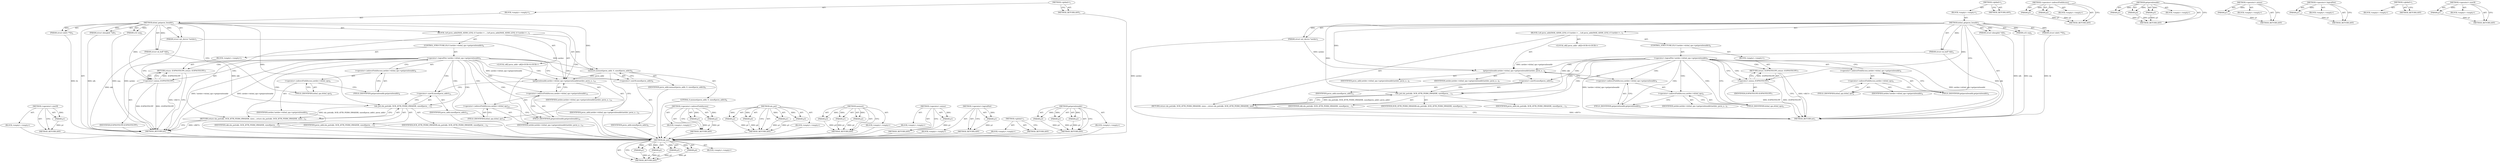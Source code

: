 digraph "getpermhwaddr" {
vulnerable_90 [label=<(METHOD,nla_put)>];
vulnerable_91 [label=<(PARAM,p1)>];
vulnerable_92 [label=<(PARAM,p2)>];
vulnerable_93 [label=<(PARAM,p3)>];
vulnerable_94 [label=<(PARAM,p4)>];
vulnerable_95 [label=<(BLOCK,&lt;empty&gt;,&lt;empty&gt;)>];
vulnerable_96 [label=<(METHOD_RETURN,ANY)>];
vulnerable_6 [label=<(METHOD,&lt;global&gt;)<SUB>1</SUB>>];
vulnerable_7 [label=<(BLOCK,&lt;empty&gt;,&lt;empty&gt;)<SUB>1</SUB>>];
vulnerable_8 [label=<(METHOD,dcbnl_getperm_hwaddr)<SUB>1</SUB>>];
vulnerable_9 [label=<(PARAM,struct net_device *netdev)<SUB>1</SUB>>];
vulnerable_10 [label=<(PARAM,struct nlmsghdr *nlh)<SUB>1</SUB>>];
vulnerable_11 [label=<(PARAM,u32 seq)<SUB>2</SUB>>];
vulnerable_12 [label=<(PARAM,struct nlattr **tb)<SUB>2</SUB>>];
vulnerable_13 [label=<(PARAM,struct sk_buff *skb)<SUB>2</SUB>>];
vulnerable_14 [label=<(BLOCK,{
	u8 perm_addr[MAX_ADDR_LEN];

 	if (!netdev-&gt;...,{
	u8 perm_addr[MAX_ADDR_LEN];

 	if (!netdev-&gt;...)<SUB>3</SUB>>];
vulnerable_15 [label="<(LOCAL,u8[] perm_addr: u8[])<SUB>4</SUB>>"];
vulnerable_16 [label=<(CONTROL_STRUCTURE,IF,if (!netdev-&gt;dcbnl_ops-&gt;getpermhwaddr))<SUB>6</SUB>>];
vulnerable_17 [label=<(&lt;operator&gt;.logicalNot,!netdev-&gt;dcbnl_ops-&gt;getpermhwaddr)<SUB>6</SUB>>];
vulnerable_18 [label=<(&lt;operator&gt;.indirectFieldAccess,netdev-&gt;dcbnl_ops-&gt;getpermhwaddr)<SUB>6</SUB>>];
vulnerable_19 [label=<(&lt;operator&gt;.indirectFieldAccess,netdev-&gt;dcbnl_ops)<SUB>6</SUB>>];
vulnerable_20 [label=<(IDENTIFIER,netdev,!netdev-&gt;dcbnl_ops-&gt;getpermhwaddr)<SUB>6</SUB>>];
vulnerable_21 [label=<(FIELD_IDENTIFIER,dcbnl_ops,dcbnl_ops)<SUB>6</SUB>>];
vulnerable_22 [label=<(FIELD_IDENTIFIER,getpermhwaddr,getpermhwaddr)<SUB>6</SUB>>];
vulnerable_23 [label=<(BLOCK,&lt;empty&gt;,&lt;empty&gt;)<SUB>7</SUB>>];
vulnerable_24 [label=<(RETURN,return -EOPNOTSUPP;,return -EOPNOTSUPP;)<SUB>7</SUB>>];
vulnerable_25 [label=<(&lt;operator&gt;.minus,-EOPNOTSUPP)<SUB>7</SUB>>];
vulnerable_26 [label=<(IDENTIFIER,EOPNOTSUPP,-EOPNOTSUPP)<SUB>7</SUB>>];
vulnerable_27 [label=<(getpermhwaddr,netdev-&gt;dcbnl_ops-&gt;getpermhwaddr(netdev, perm_a...)<SUB>9</SUB>>];
vulnerable_28 [label=<(&lt;operator&gt;.indirectFieldAccess,netdev-&gt;dcbnl_ops-&gt;getpermhwaddr)<SUB>9</SUB>>];
vulnerable_29 [label=<(&lt;operator&gt;.indirectFieldAccess,netdev-&gt;dcbnl_ops)<SUB>9</SUB>>];
vulnerable_30 [label=<(IDENTIFIER,netdev,netdev-&gt;dcbnl_ops-&gt;getpermhwaddr(netdev, perm_a...)<SUB>9</SUB>>];
vulnerable_31 [label=<(FIELD_IDENTIFIER,dcbnl_ops,dcbnl_ops)<SUB>9</SUB>>];
vulnerable_32 [label=<(FIELD_IDENTIFIER,getpermhwaddr,getpermhwaddr)<SUB>9</SUB>>];
vulnerable_33 [label=<(IDENTIFIER,netdev,netdev-&gt;dcbnl_ops-&gt;getpermhwaddr(netdev, perm_a...)<SUB>9</SUB>>];
vulnerable_34 [label=<(IDENTIFIER,perm_addr,netdev-&gt;dcbnl_ops-&gt;getpermhwaddr(netdev, perm_a...)<SUB>9</SUB>>];
vulnerable_35 [label=<(RETURN,return nla_put(skb, DCB_ATTR_PERM_HWADDR, sizeo...,return nla_put(skb, DCB_ATTR_PERM_HWADDR, sizeo...)<SUB>11</SUB>>];
vulnerable_36 [label=<(nla_put,nla_put(skb, DCB_ATTR_PERM_HWADDR, sizeof(perm_...)<SUB>11</SUB>>];
vulnerable_37 [label=<(IDENTIFIER,skb,nla_put(skb, DCB_ATTR_PERM_HWADDR, sizeof(perm_...)<SUB>11</SUB>>];
vulnerable_38 [label=<(IDENTIFIER,DCB_ATTR_PERM_HWADDR,nla_put(skb, DCB_ATTR_PERM_HWADDR, sizeof(perm_...)<SUB>11</SUB>>];
vulnerable_39 [label=<(&lt;operator&gt;.sizeOf,sizeof(perm_addr))<SUB>11</SUB>>];
vulnerable_40 [label=<(IDENTIFIER,perm_addr,sizeof(perm_addr))<SUB>11</SUB>>];
vulnerable_41 [label=<(IDENTIFIER,perm_addr,nla_put(skb, DCB_ATTR_PERM_HWADDR, sizeof(perm_...)<SUB>11</SUB>>];
vulnerable_42 [label=<(METHOD_RETURN,int)<SUB>1</SUB>>];
vulnerable_44 [label=<(METHOD_RETURN,ANY)<SUB>1</SUB>>];
vulnerable_75 [label=<(METHOD,&lt;operator&gt;.indirectFieldAccess)>];
vulnerable_76 [label=<(PARAM,p1)>];
vulnerable_77 [label=<(PARAM,p2)>];
vulnerable_78 [label=<(BLOCK,&lt;empty&gt;,&lt;empty&gt;)>];
vulnerable_79 [label=<(METHOD_RETURN,ANY)>];
vulnerable_84 [label=<(METHOD,getpermhwaddr)>];
vulnerable_85 [label=<(PARAM,p1)>];
vulnerable_86 [label=<(PARAM,p2)>];
vulnerable_87 [label=<(PARAM,p3)>];
vulnerable_88 [label=<(BLOCK,&lt;empty&gt;,&lt;empty&gt;)>];
vulnerable_89 [label=<(METHOD_RETURN,ANY)>];
vulnerable_80 [label=<(METHOD,&lt;operator&gt;.minus)>];
vulnerable_81 [label=<(PARAM,p1)>];
vulnerable_82 [label=<(BLOCK,&lt;empty&gt;,&lt;empty&gt;)>];
vulnerable_83 [label=<(METHOD_RETURN,ANY)>];
vulnerable_71 [label=<(METHOD,&lt;operator&gt;.logicalNot)>];
vulnerable_72 [label=<(PARAM,p1)>];
vulnerable_73 [label=<(BLOCK,&lt;empty&gt;,&lt;empty&gt;)>];
vulnerable_74 [label=<(METHOD_RETURN,ANY)>];
vulnerable_65 [label=<(METHOD,&lt;global&gt;)<SUB>1</SUB>>];
vulnerable_66 [label=<(BLOCK,&lt;empty&gt;,&lt;empty&gt;)>];
vulnerable_67 [label=<(METHOD_RETURN,ANY)>];
vulnerable_97 [label=<(METHOD,&lt;operator&gt;.sizeOf)>];
vulnerable_98 [label=<(PARAM,p1)>];
vulnerable_99 [label=<(BLOCK,&lt;empty&gt;,&lt;empty&gt;)>];
vulnerable_100 [label=<(METHOD_RETURN,ANY)>];
fixed_95 [label=<(METHOD,&lt;operator&gt;.sizeOf)>];
fixed_96 [label=<(PARAM,p1)>];
fixed_97 [label=<(BLOCK,&lt;empty&gt;,&lt;empty&gt;)>];
fixed_98 [label=<(METHOD_RETURN,ANY)>];
fixed_6 [label=<(METHOD,&lt;global&gt;)<SUB>1</SUB>>];
fixed_7 [label=<(BLOCK,&lt;empty&gt;,&lt;empty&gt;)<SUB>1</SUB>>];
fixed_8 [label=<(METHOD,dcbnl_getperm_hwaddr)<SUB>1</SUB>>];
fixed_9 [label=<(PARAM,struct net_device *netdev)<SUB>1</SUB>>];
fixed_10 [label=<(PARAM,struct nlmsghdr *nlh)<SUB>1</SUB>>];
fixed_11 [label=<(PARAM,u32 seq)<SUB>2</SUB>>];
fixed_12 [label=<(PARAM,struct nlattr **tb)<SUB>2</SUB>>];
fixed_13 [label=<(PARAM,struct sk_buff *skb)<SUB>2</SUB>>];
fixed_14 [label=<(BLOCK,{
	u8 perm_addr[MAX_ADDR_LEN];

 	if (!netdev-&gt;...,{
	u8 perm_addr[MAX_ADDR_LEN];

 	if (!netdev-&gt;...)<SUB>3</SUB>>];
fixed_15 [label="<(LOCAL,u8[] perm_addr: u8[])<SUB>4</SUB>>"];
fixed_16 [label=<(CONTROL_STRUCTURE,IF,if (!netdev-&gt;dcbnl_ops-&gt;getpermhwaddr))<SUB>6</SUB>>];
fixed_17 [label=<(&lt;operator&gt;.logicalNot,!netdev-&gt;dcbnl_ops-&gt;getpermhwaddr)<SUB>6</SUB>>];
fixed_18 [label=<(&lt;operator&gt;.indirectFieldAccess,netdev-&gt;dcbnl_ops-&gt;getpermhwaddr)<SUB>6</SUB>>];
fixed_19 [label=<(&lt;operator&gt;.indirectFieldAccess,netdev-&gt;dcbnl_ops)<SUB>6</SUB>>];
fixed_20 [label=<(IDENTIFIER,netdev,!netdev-&gt;dcbnl_ops-&gt;getpermhwaddr)<SUB>6</SUB>>];
fixed_21 [label=<(FIELD_IDENTIFIER,dcbnl_ops,dcbnl_ops)<SUB>6</SUB>>];
fixed_22 [label=<(FIELD_IDENTIFIER,getpermhwaddr,getpermhwaddr)<SUB>6</SUB>>];
fixed_23 [label=<(BLOCK,&lt;empty&gt;,&lt;empty&gt;)<SUB>7</SUB>>];
fixed_24 [label=<(RETURN,return -EOPNOTSUPP;,return -EOPNOTSUPP;)<SUB>7</SUB>>];
fixed_25 [label=<(&lt;operator&gt;.minus,-EOPNOTSUPP)<SUB>7</SUB>>];
fixed_26 [label=<(IDENTIFIER,EOPNOTSUPP,-EOPNOTSUPP)<SUB>7</SUB>>];
fixed_27 [label=<(memset,memset(perm_addr, 0, sizeof(perm_addr)))<SUB>9</SUB>>];
fixed_28 [label=<(IDENTIFIER,perm_addr,memset(perm_addr, 0, sizeof(perm_addr)))<SUB>9</SUB>>];
fixed_29 [label=<(LITERAL,0,memset(perm_addr, 0, sizeof(perm_addr)))<SUB>9</SUB>>];
fixed_30 [label=<(&lt;operator&gt;.sizeOf,sizeof(perm_addr))<SUB>9</SUB>>];
fixed_31 [label=<(IDENTIFIER,perm_addr,sizeof(perm_addr))<SUB>9</SUB>>];
fixed_32 [label=<(getpermhwaddr,netdev-&gt;dcbnl_ops-&gt;getpermhwaddr(netdev, perm_a...)<SUB>10</SUB>>];
fixed_33 [label=<(&lt;operator&gt;.indirectFieldAccess,netdev-&gt;dcbnl_ops-&gt;getpermhwaddr)<SUB>10</SUB>>];
fixed_34 [label=<(&lt;operator&gt;.indirectFieldAccess,netdev-&gt;dcbnl_ops)<SUB>10</SUB>>];
fixed_35 [label=<(IDENTIFIER,netdev,netdev-&gt;dcbnl_ops-&gt;getpermhwaddr(netdev, perm_a...)<SUB>10</SUB>>];
fixed_36 [label=<(FIELD_IDENTIFIER,dcbnl_ops,dcbnl_ops)<SUB>10</SUB>>];
fixed_37 [label=<(FIELD_IDENTIFIER,getpermhwaddr,getpermhwaddr)<SUB>10</SUB>>];
fixed_38 [label=<(IDENTIFIER,netdev,netdev-&gt;dcbnl_ops-&gt;getpermhwaddr(netdev, perm_a...)<SUB>10</SUB>>];
fixed_39 [label=<(IDENTIFIER,perm_addr,netdev-&gt;dcbnl_ops-&gt;getpermhwaddr(netdev, perm_a...)<SUB>10</SUB>>];
fixed_40 [label=<(RETURN,return nla_put(skb, DCB_ATTR_PERM_HWADDR, sizeo...,return nla_put(skb, DCB_ATTR_PERM_HWADDR, sizeo...)<SUB>12</SUB>>];
fixed_41 [label=<(nla_put,nla_put(skb, DCB_ATTR_PERM_HWADDR, sizeof(perm_...)<SUB>12</SUB>>];
fixed_42 [label=<(IDENTIFIER,skb,nla_put(skb, DCB_ATTR_PERM_HWADDR, sizeof(perm_...)<SUB>12</SUB>>];
fixed_43 [label=<(IDENTIFIER,DCB_ATTR_PERM_HWADDR,nla_put(skb, DCB_ATTR_PERM_HWADDR, sizeof(perm_...)<SUB>12</SUB>>];
fixed_44 [label=<(&lt;operator&gt;.sizeOf,sizeof(perm_addr))<SUB>12</SUB>>];
fixed_45 [label=<(IDENTIFIER,perm_addr,sizeof(perm_addr))<SUB>12</SUB>>];
fixed_46 [label=<(IDENTIFIER,perm_addr,nla_put(skb, DCB_ATTR_PERM_HWADDR, sizeof(perm_...)<SUB>12</SUB>>];
fixed_47 [label=<(METHOD_RETURN,int)<SUB>1</SUB>>];
fixed_49 [label=<(METHOD_RETURN,ANY)<SUB>1</SUB>>];
fixed_80 [label=<(METHOD,&lt;operator&gt;.indirectFieldAccess)>];
fixed_81 [label=<(PARAM,p1)>];
fixed_82 [label=<(PARAM,p2)>];
fixed_83 [label=<(BLOCK,&lt;empty&gt;,&lt;empty&gt;)>];
fixed_84 [label=<(METHOD_RETURN,ANY)>];
fixed_105 [label=<(METHOD,nla_put)>];
fixed_106 [label=<(PARAM,p1)>];
fixed_107 [label=<(PARAM,p2)>];
fixed_108 [label=<(PARAM,p3)>];
fixed_109 [label=<(PARAM,p4)>];
fixed_110 [label=<(BLOCK,&lt;empty&gt;,&lt;empty&gt;)>];
fixed_111 [label=<(METHOD_RETURN,ANY)>];
fixed_89 [label=<(METHOD,memset)>];
fixed_90 [label=<(PARAM,p1)>];
fixed_91 [label=<(PARAM,p2)>];
fixed_92 [label=<(PARAM,p3)>];
fixed_93 [label=<(BLOCK,&lt;empty&gt;,&lt;empty&gt;)>];
fixed_94 [label=<(METHOD_RETURN,ANY)>];
fixed_85 [label=<(METHOD,&lt;operator&gt;.minus)>];
fixed_86 [label=<(PARAM,p1)>];
fixed_87 [label=<(BLOCK,&lt;empty&gt;,&lt;empty&gt;)>];
fixed_88 [label=<(METHOD_RETURN,ANY)>];
fixed_76 [label=<(METHOD,&lt;operator&gt;.logicalNot)>];
fixed_77 [label=<(PARAM,p1)>];
fixed_78 [label=<(BLOCK,&lt;empty&gt;,&lt;empty&gt;)>];
fixed_79 [label=<(METHOD_RETURN,ANY)>];
fixed_70 [label=<(METHOD,&lt;global&gt;)<SUB>1</SUB>>];
fixed_71 [label=<(BLOCK,&lt;empty&gt;,&lt;empty&gt;)>];
fixed_72 [label=<(METHOD_RETURN,ANY)>];
fixed_99 [label=<(METHOD,getpermhwaddr)>];
fixed_100 [label=<(PARAM,p1)>];
fixed_101 [label=<(PARAM,p2)>];
fixed_102 [label=<(PARAM,p3)>];
fixed_103 [label=<(BLOCK,&lt;empty&gt;,&lt;empty&gt;)>];
fixed_104 [label=<(METHOD_RETURN,ANY)>];
vulnerable_90 -> vulnerable_91  [key=0, label="AST: "];
vulnerable_90 -> vulnerable_91  [key=1, label="DDG: "];
vulnerable_90 -> vulnerable_95  [key=0, label="AST: "];
vulnerable_90 -> vulnerable_92  [key=0, label="AST: "];
vulnerable_90 -> vulnerable_92  [key=1, label="DDG: "];
vulnerable_90 -> vulnerable_96  [key=0, label="AST: "];
vulnerable_90 -> vulnerable_96  [key=1, label="CFG: "];
vulnerable_90 -> vulnerable_93  [key=0, label="AST: "];
vulnerable_90 -> vulnerable_93  [key=1, label="DDG: "];
vulnerable_90 -> vulnerable_94  [key=0, label="AST: "];
vulnerable_90 -> vulnerable_94  [key=1, label="DDG: "];
vulnerable_91 -> vulnerable_96  [key=0, label="DDG: p1"];
vulnerable_92 -> vulnerable_96  [key=0, label="DDG: p2"];
vulnerable_93 -> vulnerable_96  [key=0, label="DDG: p3"];
vulnerable_94 -> vulnerable_96  [key=0, label="DDG: p4"];
vulnerable_6 -> vulnerable_7  [key=0, label="AST: "];
vulnerable_6 -> vulnerable_44  [key=0, label="AST: "];
vulnerable_6 -> vulnerable_44  [key=1, label="CFG: "];
vulnerable_7 -> vulnerable_8  [key=0, label="AST: "];
vulnerable_8 -> vulnerable_9  [key=0, label="AST: "];
vulnerable_8 -> vulnerable_9  [key=1, label="DDG: "];
vulnerable_8 -> vulnerable_10  [key=0, label="AST: "];
vulnerable_8 -> vulnerable_10  [key=1, label="DDG: "];
vulnerable_8 -> vulnerable_11  [key=0, label="AST: "];
vulnerable_8 -> vulnerable_11  [key=1, label="DDG: "];
vulnerable_8 -> vulnerable_12  [key=0, label="AST: "];
vulnerable_8 -> vulnerable_12  [key=1, label="DDG: "];
vulnerable_8 -> vulnerable_13  [key=0, label="AST: "];
vulnerable_8 -> vulnerable_13  [key=1, label="DDG: "];
vulnerable_8 -> vulnerable_14  [key=0, label="AST: "];
vulnerable_8 -> vulnerable_42  [key=0, label="AST: "];
vulnerable_8 -> vulnerable_21  [key=0, label="CFG: "];
vulnerable_8 -> vulnerable_27  [key=0, label="DDG: "];
vulnerable_8 -> vulnerable_36  [key=0, label="DDG: "];
vulnerable_8 -> vulnerable_25  [key=0, label="DDG: "];
vulnerable_9 -> vulnerable_42  [key=0, label="DDG: netdev"];
vulnerable_9 -> vulnerable_27  [key=0, label="DDG: netdev"];
vulnerable_10 -> vulnerable_42  [key=0, label="DDG: nlh"];
vulnerable_11 -> vulnerable_42  [key=0, label="DDG: seq"];
vulnerable_12 -> vulnerable_42  [key=0, label="DDG: tb"];
vulnerable_13 -> vulnerable_42  [key=0, label="DDG: skb"];
vulnerable_13 -> vulnerable_36  [key=0, label="DDG: skb"];
vulnerable_14 -> vulnerable_15  [key=0, label="AST: "];
vulnerable_14 -> vulnerable_16  [key=0, label="AST: "];
vulnerable_14 -> vulnerable_27  [key=0, label="AST: "];
vulnerable_14 -> vulnerable_35  [key=0, label="AST: "];
vulnerable_16 -> vulnerable_17  [key=0, label="AST: "];
vulnerable_16 -> vulnerable_23  [key=0, label="AST: "];
vulnerable_17 -> vulnerable_18  [key=0, label="AST: "];
vulnerable_17 -> vulnerable_25  [key=0, label="CFG: "];
vulnerable_17 -> vulnerable_25  [key=1, label="CDG: "];
vulnerable_17 -> vulnerable_31  [key=0, label="CFG: "];
vulnerable_17 -> vulnerable_31  [key=1, label="CDG: "];
vulnerable_17 -> vulnerable_42  [key=0, label="DDG: netdev-&gt;dcbnl_ops-&gt;getpermhwaddr"];
vulnerable_17 -> vulnerable_42  [key=1, label="DDG: !netdev-&gt;dcbnl_ops-&gt;getpermhwaddr"];
vulnerable_17 -> vulnerable_27  [key=0, label="DDG: netdev-&gt;dcbnl_ops-&gt;getpermhwaddr"];
vulnerable_17 -> vulnerable_27  [key=1, label="CDG: "];
vulnerable_17 -> vulnerable_24  [key=0, label="CDG: "];
vulnerable_17 -> vulnerable_29  [key=0, label="CDG: "];
vulnerable_17 -> vulnerable_32  [key=0, label="CDG: "];
vulnerable_17 -> vulnerable_28  [key=0, label="CDG: "];
vulnerable_17 -> vulnerable_36  [key=0, label="CDG: "];
vulnerable_17 -> vulnerable_35  [key=0, label="CDG: "];
vulnerable_17 -> vulnerable_39  [key=0, label="CDG: "];
vulnerable_18 -> vulnerable_19  [key=0, label="AST: "];
vulnerable_18 -> vulnerable_22  [key=0, label="AST: "];
vulnerable_18 -> vulnerable_17  [key=0, label="CFG: "];
vulnerable_19 -> vulnerable_20  [key=0, label="AST: "];
vulnerable_19 -> vulnerable_21  [key=0, label="AST: "];
vulnerable_19 -> vulnerable_22  [key=0, label="CFG: "];
vulnerable_21 -> vulnerable_19  [key=0, label="CFG: "];
vulnerable_22 -> vulnerable_18  [key=0, label="CFG: "];
vulnerable_23 -> vulnerable_24  [key=0, label="AST: "];
vulnerable_24 -> vulnerable_25  [key=0, label="AST: "];
vulnerable_24 -> vulnerable_42  [key=0, label="CFG: "];
vulnerable_24 -> vulnerable_42  [key=1, label="DDG: &lt;RET&gt;"];
vulnerable_25 -> vulnerable_26  [key=0, label="AST: "];
vulnerable_25 -> vulnerable_24  [key=0, label="CFG: "];
vulnerable_25 -> vulnerable_24  [key=1, label="DDG: -EOPNOTSUPP"];
vulnerable_25 -> vulnerable_42  [key=0, label="DDG: EOPNOTSUPP"];
vulnerable_25 -> vulnerable_42  [key=1, label="DDG: -EOPNOTSUPP"];
vulnerable_27 -> vulnerable_28  [key=0, label="AST: "];
vulnerable_27 -> vulnerable_33  [key=0, label="AST: "];
vulnerable_27 -> vulnerable_34  [key=0, label="AST: "];
vulnerable_27 -> vulnerable_39  [key=0, label="CFG: "];
vulnerable_28 -> vulnerable_29  [key=0, label="AST: "];
vulnerable_28 -> vulnerable_32  [key=0, label="AST: "];
vulnerable_28 -> vulnerable_27  [key=0, label="CFG: "];
vulnerable_29 -> vulnerable_30  [key=0, label="AST: "];
vulnerable_29 -> vulnerable_31  [key=0, label="AST: "];
vulnerable_29 -> vulnerable_32  [key=0, label="CFG: "];
vulnerable_31 -> vulnerable_29  [key=0, label="CFG: "];
vulnerable_32 -> vulnerable_28  [key=0, label="CFG: "];
vulnerable_35 -> vulnerable_36  [key=0, label="AST: "];
vulnerable_35 -> vulnerable_42  [key=0, label="CFG: "];
vulnerable_35 -> vulnerable_42  [key=1, label="DDG: &lt;RET&gt;"];
vulnerable_36 -> vulnerable_37  [key=0, label="AST: "];
vulnerable_36 -> vulnerable_38  [key=0, label="AST: "];
vulnerable_36 -> vulnerable_39  [key=0, label="AST: "];
vulnerable_36 -> vulnerable_41  [key=0, label="AST: "];
vulnerable_36 -> vulnerable_35  [key=0, label="CFG: "];
vulnerable_36 -> vulnerable_35  [key=1, label="DDG: nla_put(skb, DCB_ATTR_PERM_HWADDR, sizeof(perm_addr), perm_addr)"];
vulnerable_39 -> vulnerable_40  [key=0, label="AST: "];
vulnerable_39 -> vulnerable_36  [key=0, label="CFG: "];
vulnerable_75 -> vulnerable_76  [key=0, label="AST: "];
vulnerable_75 -> vulnerable_76  [key=1, label="DDG: "];
vulnerable_75 -> vulnerable_78  [key=0, label="AST: "];
vulnerable_75 -> vulnerable_77  [key=0, label="AST: "];
vulnerable_75 -> vulnerable_77  [key=1, label="DDG: "];
vulnerable_75 -> vulnerable_79  [key=0, label="AST: "];
vulnerable_75 -> vulnerable_79  [key=1, label="CFG: "];
vulnerable_76 -> vulnerable_79  [key=0, label="DDG: p1"];
vulnerable_77 -> vulnerable_79  [key=0, label="DDG: p2"];
vulnerable_84 -> vulnerable_85  [key=0, label="AST: "];
vulnerable_84 -> vulnerable_85  [key=1, label="DDG: "];
vulnerable_84 -> vulnerable_88  [key=0, label="AST: "];
vulnerable_84 -> vulnerable_86  [key=0, label="AST: "];
vulnerable_84 -> vulnerable_86  [key=1, label="DDG: "];
vulnerable_84 -> vulnerable_89  [key=0, label="AST: "];
vulnerable_84 -> vulnerable_89  [key=1, label="CFG: "];
vulnerable_84 -> vulnerable_87  [key=0, label="AST: "];
vulnerable_84 -> vulnerable_87  [key=1, label="DDG: "];
vulnerable_85 -> vulnerable_89  [key=0, label="DDG: p1"];
vulnerable_86 -> vulnerable_89  [key=0, label="DDG: p2"];
vulnerable_87 -> vulnerable_89  [key=0, label="DDG: p3"];
vulnerable_80 -> vulnerable_81  [key=0, label="AST: "];
vulnerable_80 -> vulnerable_81  [key=1, label="DDG: "];
vulnerable_80 -> vulnerable_82  [key=0, label="AST: "];
vulnerable_80 -> vulnerable_83  [key=0, label="AST: "];
vulnerable_80 -> vulnerable_83  [key=1, label="CFG: "];
vulnerable_81 -> vulnerable_83  [key=0, label="DDG: p1"];
vulnerable_71 -> vulnerable_72  [key=0, label="AST: "];
vulnerable_71 -> vulnerable_72  [key=1, label="DDG: "];
vulnerable_71 -> vulnerable_73  [key=0, label="AST: "];
vulnerable_71 -> vulnerable_74  [key=0, label="AST: "];
vulnerable_71 -> vulnerable_74  [key=1, label="CFG: "];
vulnerable_72 -> vulnerable_74  [key=0, label="DDG: p1"];
vulnerable_65 -> vulnerable_66  [key=0, label="AST: "];
vulnerable_65 -> vulnerable_67  [key=0, label="AST: "];
vulnerable_65 -> vulnerable_67  [key=1, label="CFG: "];
vulnerable_97 -> vulnerable_98  [key=0, label="AST: "];
vulnerable_97 -> vulnerable_98  [key=1, label="DDG: "];
vulnerable_97 -> vulnerable_99  [key=0, label="AST: "];
vulnerable_97 -> vulnerable_100  [key=0, label="AST: "];
vulnerable_97 -> vulnerable_100  [key=1, label="CFG: "];
vulnerable_98 -> vulnerable_100  [key=0, label="DDG: p1"];
fixed_95 -> fixed_96  [key=0, label="AST: "];
fixed_95 -> fixed_96  [key=1, label="DDG: "];
fixed_95 -> fixed_97  [key=0, label="AST: "];
fixed_95 -> fixed_98  [key=0, label="AST: "];
fixed_95 -> fixed_98  [key=1, label="CFG: "];
fixed_96 -> fixed_98  [key=0, label="DDG: p1"];
fixed_97 -> vulnerable_90  [key=0];
fixed_98 -> vulnerable_90  [key=0];
fixed_6 -> fixed_7  [key=0, label="AST: "];
fixed_6 -> fixed_49  [key=0, label="AST: "];
fixed_6 -> fixed_49  [key=1, label="CFG: "];
fixed_7 -> fixed_8  [key=0, label="AST: "];
fixed_8 -> fixed_9  [key=0, label="AST: "];
fixed_8 -> fixed_9  [key=1, label="DDG: "];
fixed_8 -> fixed_10  [key=0, label="AST: "];
fixed_8 -> fixed_10  [key=1, label="DDG: "];
fixed_8 -> fixed_11  [key=0, label="AST: "];
fixed_8 -> fixed_11  [key=1, label="DDG: "];
fixed_8 -> fixed_12  [key=0, label="AST: "];
fixed_8 -> fixed_12  [key=1, label="DDG: "];
fixed_8 -> fixed_13  [key=0, label="AST: "];
fixed_8 -> fixed_13  [key=1, label="DDG: "];
fixed_8 -> fixed_14  [key=0, label="AST: "];
fixed_8 -> fixed_47  [key=0, label="AST: "];
fixed_8 -> fixed_21  [key=0, label="CFG: "];
fixed_8 -> fixed_27  [key=0, label="DDG: "];
fixed_8 -> fixed_32  [key=0, label="DDG: "];
fixed_8 -> fixed_41  [key=0, label="DDG: "];
fixed_8 -> fixed_25  [key=0, label="DDG: "];
fixed_9 -> fixed_47  [key=0, label="DDG: netdev"];
fixed_9 -> fixed_32  [key=0, label="DDG: netdev"];
fixed_10 -> fixed_47  [key=0, label="DDG: nlh"];
fixed_11 -> fixed_47  [key=0, label="DDG: seq"];
fixed_12 -> fixed_47  [key=0, label="DDG: tb"];
fixed_13 -> fixed_47  [key=0, label="DDG: skb"];
fixed_13 -> fixed_41  [key=0, label="DDG: skb"];
fixed_14 -> fixed_15  [key=0, label="AST: "];
fixed_14 -> fixed_16  [key=0, label="AST: "];
fixed_14 -> fixed_27  [key=0, label="AST: "];
fixed_14 -> fixed_32  [key=0, label="AST: "];
fixed_14 -> fixed_40  [key=0, label="AST: "];
fixed_15 -> vulnerable_90  [key=0];
fixed_16 -> fixed_17  [key=0, label="AST: "];
fixed_16 -> fixed_23  [key=0, label="AST: "];
fixed_17 -> fixed_18  [key=0, label="AST: "];
fixed_17 -> fixed_25  [key=0, label="CFG: "];
fixed_17 -> fixed_25  [key=1, label="CDG: "];
fixed_17 -> fixed_30  [key=0, label="CFG: "];
fixed_17 -> fixed_30  [key=1, label="CDG: "];
fixed_17 -> fixed_47  [key=0, label="DDG: netdev-&gt;dcbnl_ops-&gt;getpermhwaddr"];
fixed_17 -> fixed_47  [key=1, label="DDG: !netdev-&gt;dcbnl_ops-&gt;getpermhwaddr"];
fixed_17 -> fixed_32  [key=0, label="DDG: netdev-&gt;dcbnl_ops-&gt;getpermhwaddr"];
fixed_17 -> fixed_32  [key=1, label="CDG: "];
fixed_17 -> fixed_40  [key=0, label="CDG: "];
fixed_17 -> fixed_24  [key=0, label="CDG: "];
fixed_17 -> fixed_34  [key=0, label="CDG: "];
fixed_17 -> fixed_33  [key=0, label="CDG: "];
fixed_17 -> fixed_36  [key=0, label="CDG: "];
fixed_17 -> fixed_44  [key=0, label="CDG: "];
fixed_17 -> fixed_37  [key=0, label="CDG: "];
fixed_17 -> fixed_41  [key=0, label="CDG: "];
fixed_17 -> fixed_27  [key=0, label="CDG: "];
fixed_18 -> fixed_19  [key=0, label="AST: "];
fixed_18 -> fixed_22  [key=0, label="AST: "];
fixed_18 -> fixed_17  [key=0, label="CFG: "];
fixed_19 -> fixed_20  [key=0, label="AST: "];
fixed_19 -> fixed_21  [key=0, label="AST: "];
fixed_19 -> fixed_22  [key=0, label="CFG: "];
fixed_20 -> vulnerable_90  [key=0];
fixed_21 -> fixed_19  [key=0, label="CFG: "];
fixed_22 -> fixed_18  [key=0, label="CFG: "];
fixed_23 -> fixed_24  [key=0, label="AST: "];
fixed_24 -> fixed_25  [key=0, label="AST: "];
fixed_24 -> fixed_47  [key=0, label="CFG: "];
fixed_24 -> fixed_47  [key=1, label="DDG: &lt;RET&gt;"];
fixed_25 -> fixed_26  [key=0, label="AST: "];
fixed_25 -> fixed_24  [key=0, label="CFG: "];
fixed_25 -> fixed_24  [key=1, label="DDG: -EOPNOTSUPP"];
fixed_25 -> fixed_47  [key=0, label="DDG: EOPNOTSUPP"];
fixed_25 -> fixed_47  [key=1, label="DDG: -EOPNOTSUPP"];
fixed_26 -> vulnerable_90  [key=0];
fixed_27 -> fixed_28  [key=0, label="AST: "];
fixed_27 -> fixed_29  [key=0, label="AST: "];
fixed_27 -> fixed_30  [key=0, label="AST: "];
fixed_27 -> fixed_36  [key=0, label="CFG: "];
fixed_27 -> fixed_32  [key=0, label="DDG: perm_addr"];
fixed_28 -> vulnerable_90  [key=0];
fixed_29 -> vulnerable_90  [key=0];
fixed_30 -> fixed_31  [key=0, label="AST: "];
fixed_30 -> fixed_27  [key=0, label="CFG: "];
fixed_31 -> vulnerable_90  [key=0];
fixed_32 -> fixed_33  [key=0, label="AST: "];
fixed_32 -> fixed_38  [key=0, label="AST: "];
fixed_32 -> fixed_39  [key=0, label="AST: "];
fixed_32 -> fixed_44  [key=0, label="CFG: "];
fixed_33 -> fixed_34  [key=0, label="AST: "];
fixed_33 -> fixed_37  [key=0, label="AST: "];
fixed_33 -> fixed_32  [key=0, label="CFG: "];
fixed_34 -> fixed_35  [key=0, label="AST: "];
fixed_34 -> fixed_36  [key=0, label="AST: "];
fixed_34 -> fixed_37  [key=0, label="CFG: "];
fixed_35 -> vulnerable_90  [key=0];
fixed_36 -> fixed_34  [key=0, label="CFG: "];
fixed_37 -> fixed_33  [key=0, label="CFG: "];
fixed_38 -> vulnerable_90  [key=0];
fixed_39 -> vulnerable_90  [key=0];
fixed_40 -> fixed_41  [key=0, label="AST: "];
fixed_40 -> fixed_47  [key=0, label="CFG: "];
fixed_40 -> fixed_47  [key=1, label="DDG: &lt;RET&gt;"];
fixed_41 -> fixed_42  [key=0, label="AST: "];
fixed_41 -> fixed_43  [key=0, label="AST: "];
fixed_41 -> fixed_44  [key=0, label="AST: "];
fixed_41 -> fixed_46  [key=0, label="AST: "];
fixed_41 -> fixed_40  [key=0, label="CFG: "];
fixed_41 -> fixed_40  [key=1, label="DDG: nla_put(skb, DCB_ATTR_PERM_HWADDR, sizeof(perm_addr), perm_addr)"];
fixed_42 -> vulnerable_90  [key=0];
fixed_43 -> vulnerable_90  [key=0];
fixed_44 -> fixed_45  [key=0, label="AST: "];
fixed_44 -> fixed_41  [key=0, label="CFG: "];
fixed_45 -> vulnerable_90  [key=0];
fixed_46 -> vulnerable_90  [key=0];
fixed_47 -> vulnerable_90  [key=0];
fixed_49 -> vulnerable_90  [key=0];
fixed_80 -> fixed_81  [key=0, label="AST: "];
fixed_80 -> fixed_81  [key=1, label="DDG: "];
fixed_80 -> fixed_83  [key=0, label="AST: "];
fixed_80 -> fixed_82  [key=0, label="AST: "];
fixed_80 -> fixed_82  [key=1, label="DDG: "];
fixed_80 -> fixed_84  [key=0, label="AST: "];
fixed_80 -> fixed_84  [key=1, label="CFG: "];
fixed_81 -> fixed_84  [key=0, label="DDG: p1"];
fixed_82 -> fixed_84  [key=0, label="DDG: p2"];
fixed_83 -> vulnerable_90  [key=0];
fixed_84 -> vulnerable_90  [key=0];
fixed_105 -> fixed_106  [key=0, label="AST: "];
fixed_105 -> fixed_106  [key=1, label="DDG: "];
fixed_105 -> fixed_110  [key=0, label="AST: "];
fixed_105 -> fixed_107  [key=0, label="AST: "];
fixed_105 -> fixed_107  [key=1, label="DDG: "];
fixed_105 -> fixed_111  [key=0, label="AST: "];
fixed_105 -> fixed_111  [key=1, label="CFG: "];
fixed_105 -> fixed_108  [key=0, label="AST: "];
fixed_105 -> fixed_108  [key=1, label="DDG: "];
fixed_105 -> fixed_109  [key=0, label="AST: "];
fixed_105 -> fixed_109  [key=1, label="DDG: "];
fixed_106 -> fixed_111  [key=0, label="DDG: p1"];
fixed_107 -> fixed_111  [key=0, label="DDG: p2"];
fixed_108 -> fixed_111  [key=0, label="DDG: p3"];
fixed_109 -> fixed_111  [key=0, label="DDG: p4"];
fixed_110 -> vulnerable_90  [key=0];
fixed_111 -> vulnerable_90  [key=0];
fixed_89 -> fixed_90  [key=0, label="AST: "];
fixed_89 -> fixed_90  [key=1, label="DDG: "];
fixed_89 -> fixed_93  [key=0, label="AST: "];
fixed_89 -> fixed_91  [key=0, label="AST: "];
fixed_89 -> fixed_91  [key=1, label="DDG: "];
fixed_89 -> fixed_94  [key=0, label="AST: "];
fixed_89 -> fixed_94  [key=1, label="CFG: "];
fixed_89 -> fixed_92  [key=0, label="AST: "];
fixed_89 -> fixed_92  [key=1, label="DDG: "];
fixed_90 -> fixed_94  [key=0, label="DDG: p1"];
fixed_91 -> fixed_94  [key=0, label="DDG: p2"];
fixed_92 -> fixed_94  [key=0, label="DDG: p3"];
fixed_93 -> vulnerable_90  [key=0];
fixed_94 -> vulnerable_90  [key=0];
fixed_85 -> fixed_86  [key=0, label="AST: "];
fixed_85 -> fixed_86  [key=1, label="DDG: "];
fixed_85 -> fixed_87  [key=0, label="AST: "];
fixed_85 -> fixed_88  [key=0, label="AST: "];
fixed_85 -> fixed_88  [key=1, label="CFG: "];
fixed_86 -> fixed_88  [key=0, label="DDG: p1"];
fixed_87 -> vulnerable_90  [key=0];
fixed_88 -> vulnerable_90  [key=0];
fixed_76 -> fixed_77  [key=0, label="AST: "];
fixed_76 -> fixed_77  [key=1, label="DDG: "];
fixed_76 -> fixed_78  [key=0, label="AST: "];
fixed_76 -> fixed_79  [key=0, label="AST: "];
fixed_76 -> fixed_79  [key=1, label="CFG: "];
fixed_77 -> fixed_79  [key=0, label="DDG: p1"];
fixed_78 -> vulnerable_90  [key=0];
fixed_79 -> vulnerable_90  [key=0];
fixed_70 -> fixed_71  [key=0, label="AST: "];
fixed_70 -> fixed_72  [key=0, label="AST: "];
fixed_70 -> fixed_72  [key=1, label="CFG: "];
fixed_71 -> vulnerable_90  [key=0];
fixed_72 -> vulnerable_90  [key=0];
fixed_99 -> fixed_100  [key=0, label="AST: "];
fixed_99 -> fixed_100  [key=1, label="DDG: "];
fixed_99 -> fixed_103  [key=0, label="AST: "];
fixed_99 -> fixed_101  [key=0, label="AST: "];
fixed_99 -> fixed_101  [key=1, label="DDG: "];
fixed_99 -> fixed_104  [key=0, label="AST: "];
fixed_99 -> fixed_104  [key=1, label="CFG: "];
fixed_99 -> fixed_102  [key=0, label="AST: "];
fixed_99 -> fixed_102  [key=1, label="DDG: "];
fixed_100 -> fixed_104  [key=0, label="DDG: p1"];
fixed_101 -> fixed_104  [key=0, label="DDG: p2"];
fixed_102 -> fixed_104  [key=0, label="DDG: p3"];
fixed_103 -> vulnerable_90  [key=0];
fixed_104 -> vulnerable_90  [key=0];
}

